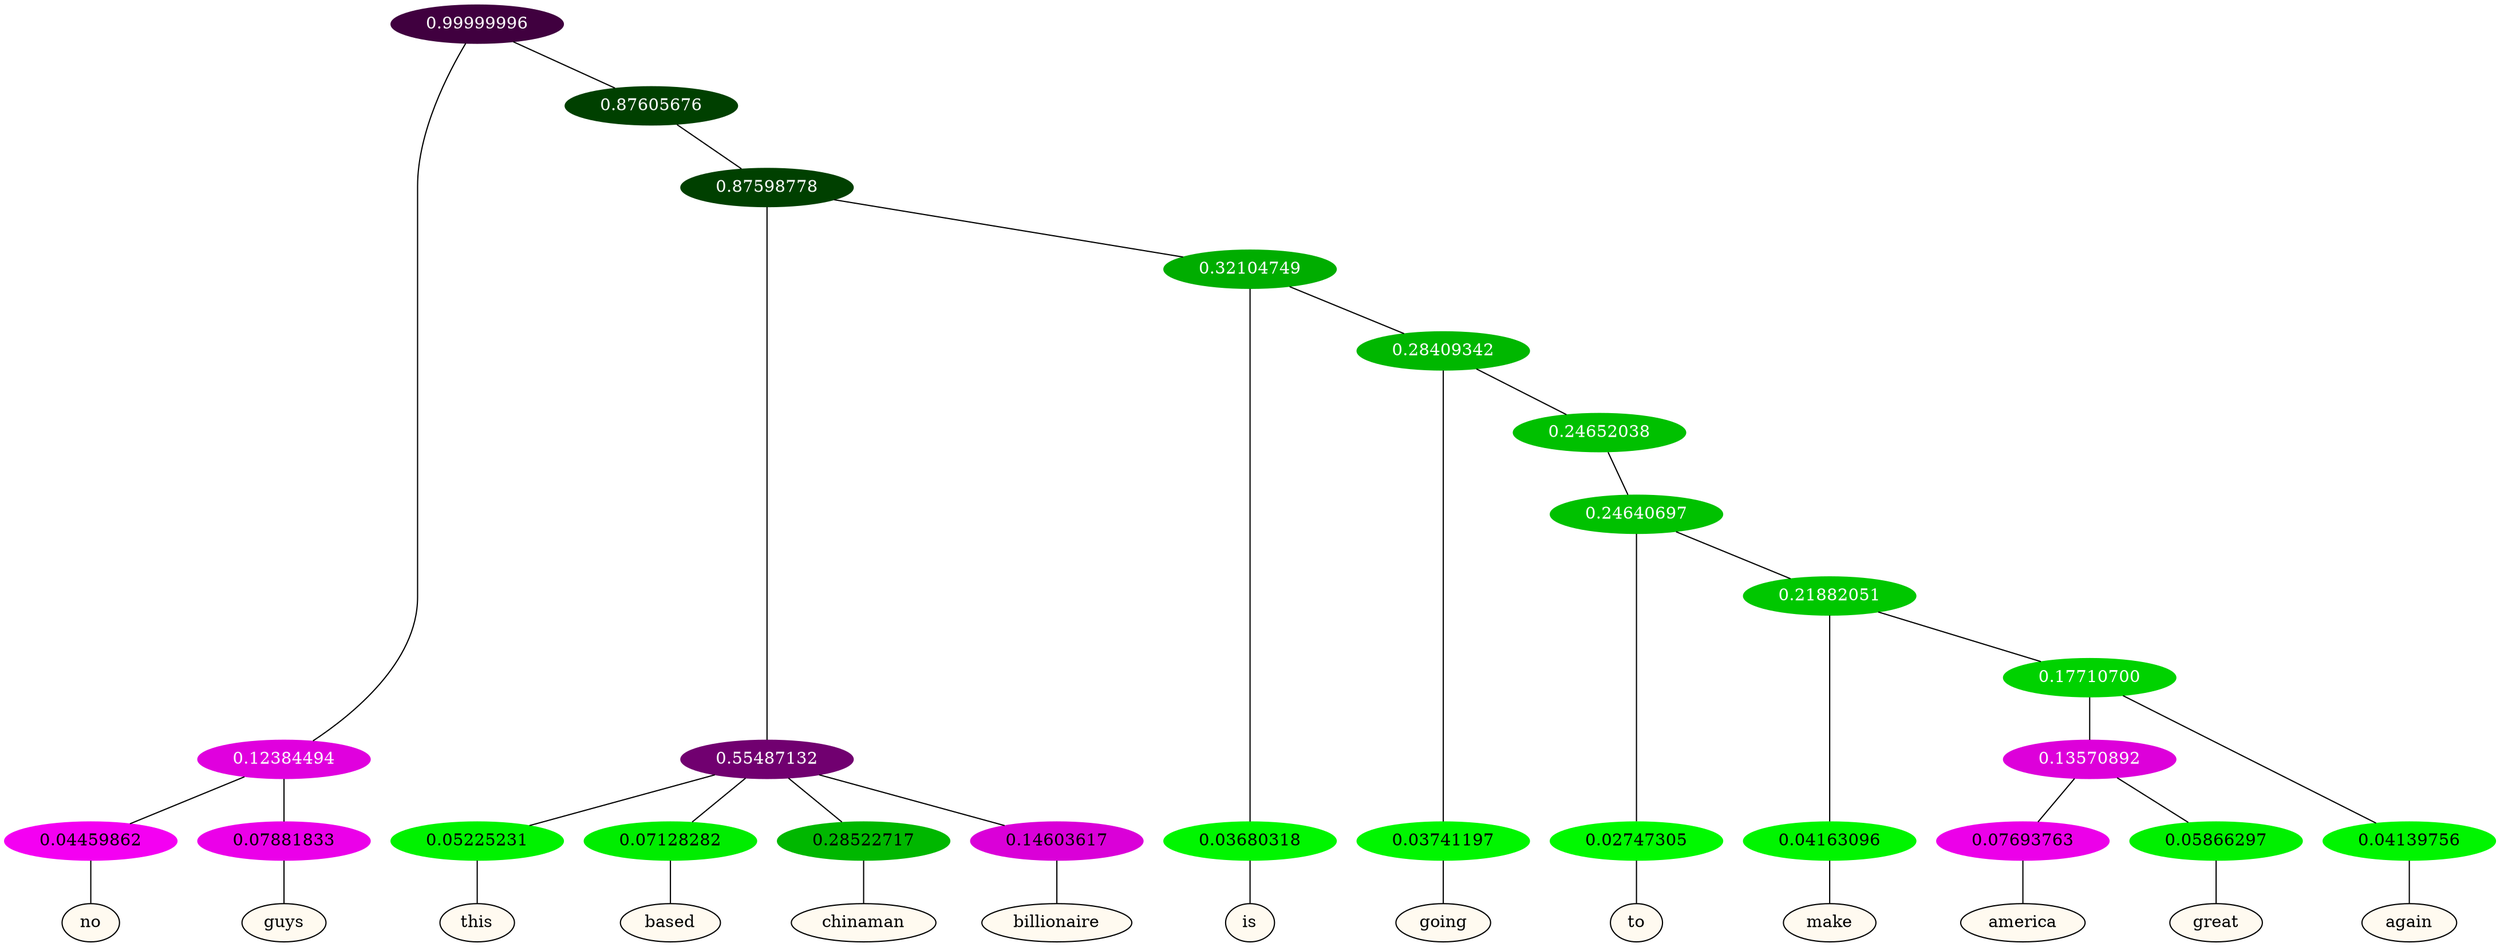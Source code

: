 graph {
	node [format=png height=0.15 nodesep=0.001 ordering=out overlap=prism overlap_scaling=0.01 ranksep=0.001 ratio=0.2 style=filled width=0.15]
	{
		rank=same
		a_w_3 [label=no color=black fillcolor=floralwhite style="filled,solid"]
		a_w_4 [label=guys color=black fillcolor=floralwhite style="filled,solid"]
		a_w_8 [label=this color=black fillcolor=floralwhite style="filled,solid"]
		a_w_9 [label=based color=black fillcolor=floralwhite style="filled,solid"]
		a_w_10 [label=chinaman color=black fillcolor=floralwhite style="filled,solid"]
		a_w_11 [label=billionaire color=black fillcolor=floralwhite style="filled,solid"]
		a_w_12 [label=is color=black fillcolor=floralwhite style="filled,solid"]
		a_w_14 [label=going color=black fillcolor=floralwhite style="filled,solid"]
		a_w_17 [label=to color=black fillcolor=floralwhite style="filled,solid"]
		a_w_19 [label=make color=black fillcolor=floralwhite style="filled,solid"]
		a_w_23 [label=america color=black fillcolor=floralwhite style="filled,solid"]
		a_w_24 [label=great color=black fillcolor=floralwhite style="filled,solid"]
		a_w_22 [label=again color=black fillcolor=floralwhite style="filled,solid"]
	}
	a_n_3 -- a_w_3
	a_n_4 -- a_w_4
	a_n_8 -- a_w_8
	a_n_9 -- a_w_9
	a_n_10 -- a_w_10
	a_n_11 -- a_w_11
	a_n_12 -- a_w_12
	a_n_14 -- a_w_14
	a_n_17 -- a_w_17
	a_n_19 -- a_w_19
	a_n_23 -- a_w_23
	a_n_24 -- a_w_24
	a_n_22 -- a_w_22
	{
		rank=same
		a_n_3 [label=0.04459862 color="0.835 1.000 0.955" fontcolor=black]
		a_n_4 [label=0.07881833 color="0.835 1.000 0.921" fontcolor=black]
		a_n_8 [label=0.05225231 color="0.334 1.000 0.948" fontcolor=black]
		a_n_9 [label=0.07128282 color="0.334 1.000 0.929" fontcolor=black]
		a_n_10 [label=0.28522717 color="0.334 1.000 0.715" fontcolor=black]
		a_n_11 [label=0.14603617 color="0.835 1.000 0.854" fontcolor=black]
		a_n_12 [label=0.03680318 color="0.334 1.000 0.963" fontcolor=black]
		a_n_14 [label=0.03741197 color="0.334 1.000 0.963" fontcolor=black]
		a_n_17 [label=0.02747305 color="0.334 1.000 0.973" fontcolor=black]
		a_n_19 [label=0.04163096 color="0.334 1.000 0.958" fontcolor=black]
		a_n_23 [label=0.07693763 color="0.835 1.000 0.923" fontcolor=black]
		a_n_24 [label=0.05866297 color="0.334 1.000 0.941" fontcolor=black]
		a_n_22 [label=0.04139756 color="0.334 1.000 0.959" fontcolor=black]
	}
	a_n_0 [label=0.99999996 color="0.835 1.000 0.250" fontcolor=grey99]
	a_n_1 [label=0.12384494 color="0.835 1.000 0.876" fontcolor=grey99]
	a_n_0 -- a_n_1
	a_n_2 [label=0.87605676 color="0.334 1.000 0.250" fontcolor=grey99]
	a_n_0 -- a_n_2
	a_n_1 -- a_n_3
	a_n_1 -- a_n_4
	a_n_5 [label=0.87598778 color="0.334 1.000 0.250" fontcolor=grey99]
	a_n_2 -- a_n_5
	a_n_6 [label=0.55487132 color="0.835 1.000 0.445" fontcolor=grey99]
	a_n_5 -- a_n_6
	a_n_7 [label=0.32104749 color="0.334 1.000 0.679" fontcolor=grey99]
	a_n_5 -- a_n_7
	a_n_6 -- a_n_8
	a_n_6 -- a_n_9
	a_n_6 -- a_n_10
	a_n_6 -- a_n_11
	a_n_7 -- a_n_12
	a_n_13 [label=0.28409342 color="0.334 1.000 0.716" fontcolor=grey99]
	a_n_7 -- a_n_13
	a_n_13 -- a_n_14
	a_n_15 [label=0.24652038 color="0.334 1.000 0.753" fontcolor=grey99]
	a_n_13 -- a_n_15
	a_n_16 [label=0.24640697 color="0.334 1.000 0.754" fontcolor=grey99]
	a_n_15 -- a_n_16
	a_n_16 -- a_n_17
	a_n_18 [label=0.21882051 color="0.334 1.000 0.781" fontcolor=grey99]
	a_n_16 -- a_n_18
	a_n_18 -- a_n_19
	a_n_20 [label=0.17710700 color="0.334 1.000 0.823" fontcolor=grey99]
	a_n_18 -- a_n_20
	a_n_21 [label=0.13570892 color="0.835 1.000 0.864" fontcolor=grey99]
	a_n_20 -- a_n_21
	a_n_20 -- a_n_22
	a_n_21 -- a_n_23
	a_n_21 -- a_n_24
}
